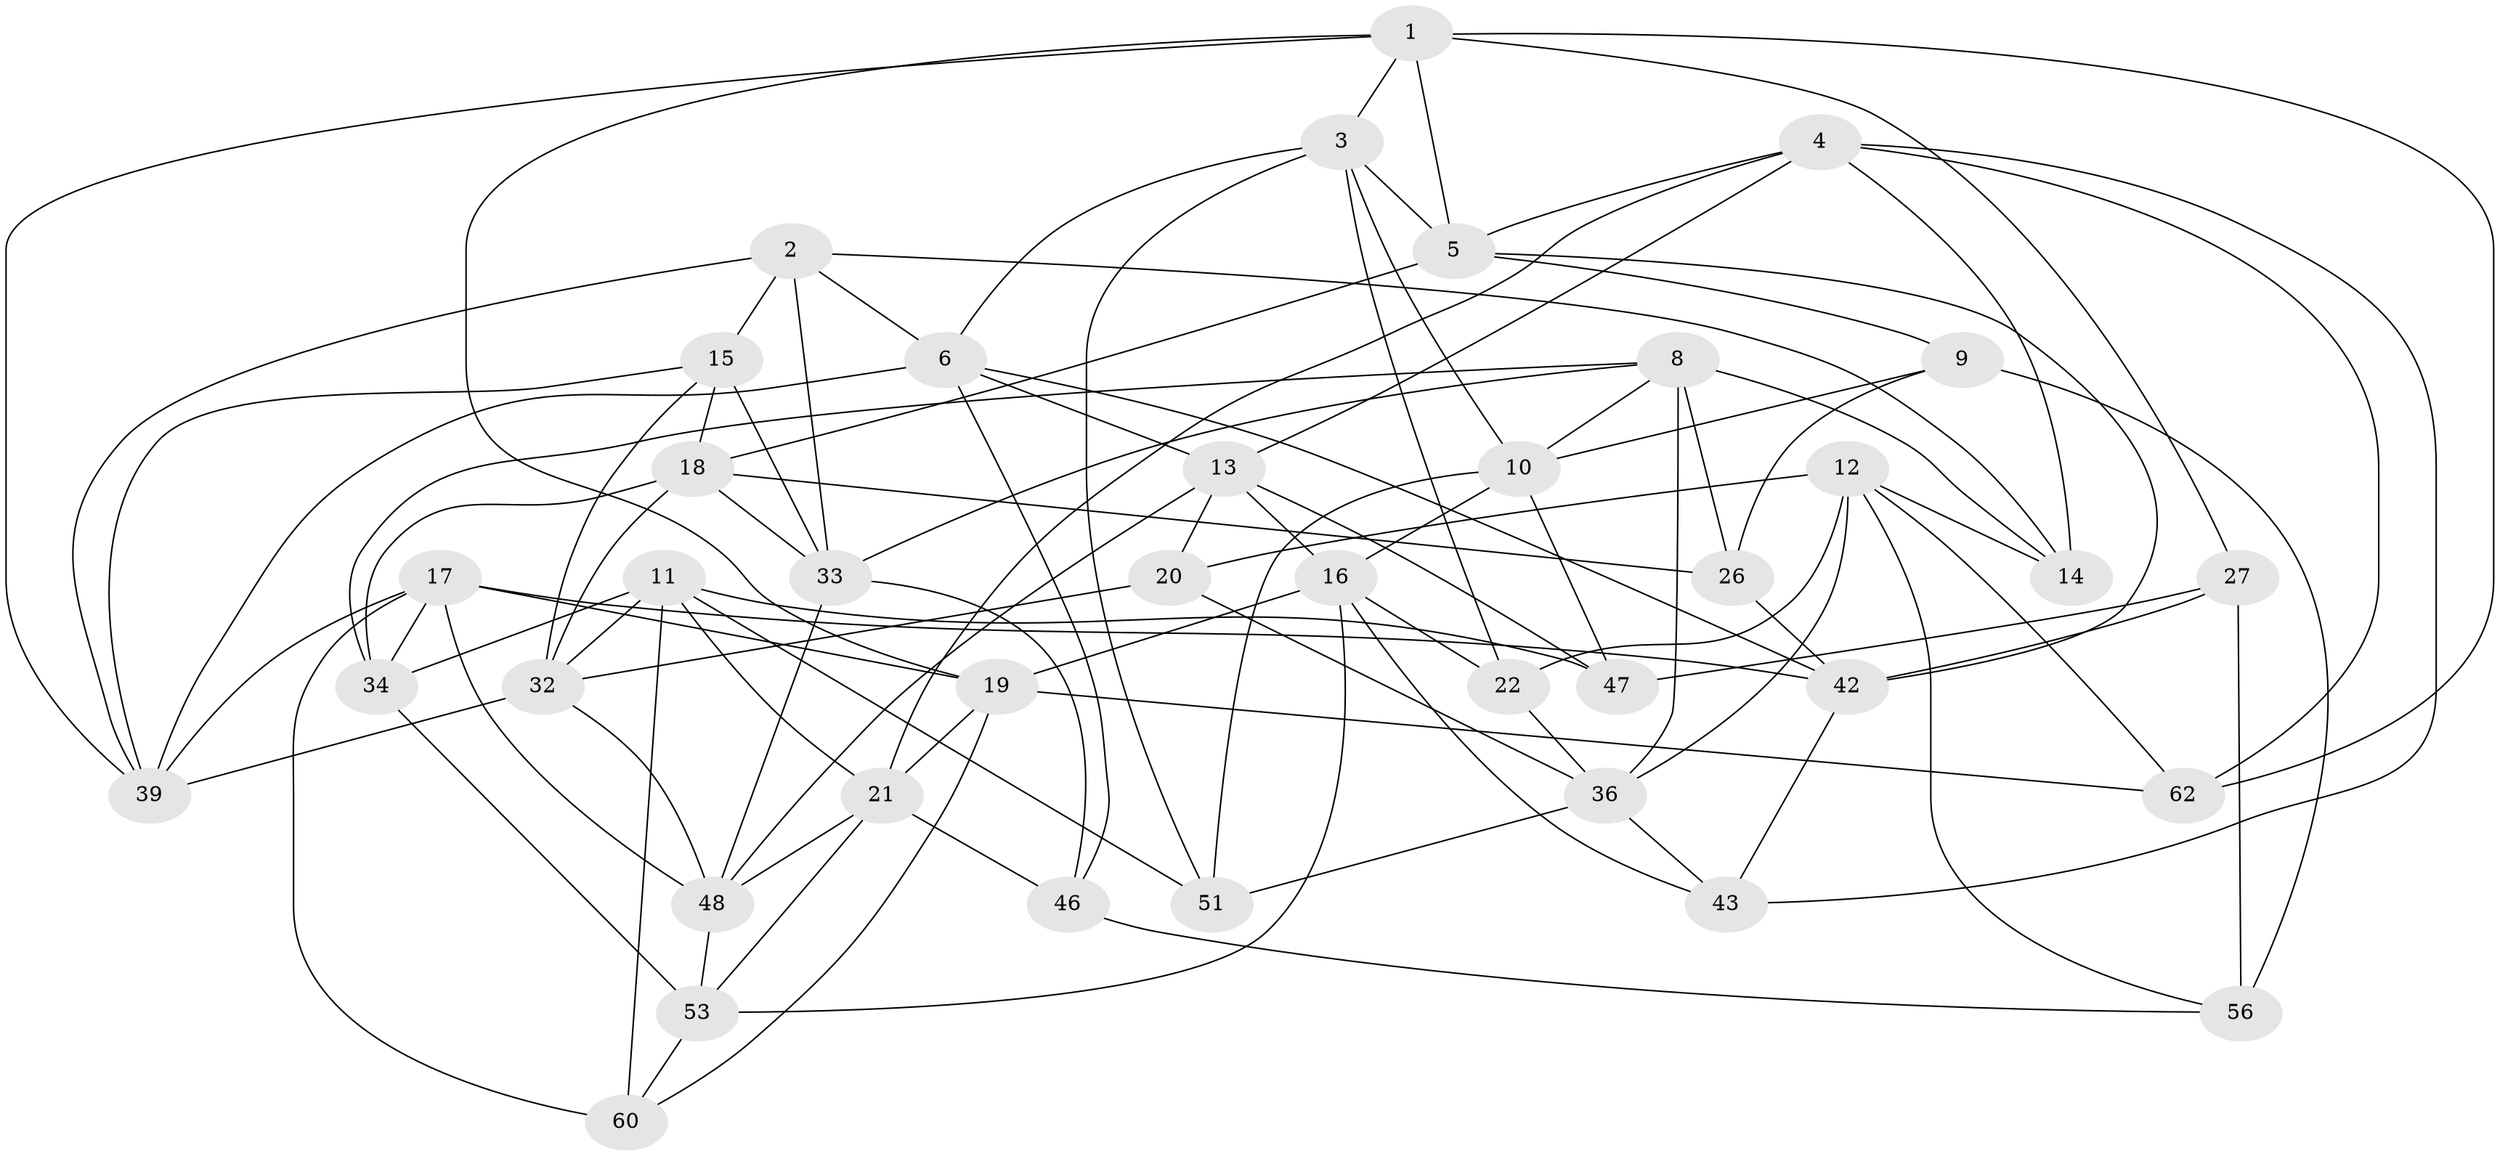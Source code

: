 // original degree distribution, {4: 1.0}
// Generated by graph-tools (version 1.1) at 2025/42/03/06/25 10:42:21]
// undirected, 38 vertices, 99 edges
graph export_dot {
graph [start="1"]
  node [color=gray90,style=filled];
  1 [super="+23"];
  2 [super="+58"];
  3 [super="+7"];
  4 [super="+25"];
  5 [super="+24"];
  6 [super="+63"];
  8 [super="+31"];
  9;
  10 [super="+29"];
  11 [super="+28"];
  12 [super="+40"];
  13 [super="+61"];
  14;
  15 [super="+41"];
  16 [super="+44"];
  17 [super="+35"];
  18 [super="+30"];
  19 [super="+54"];
  20;
  21 [super="+38"];
  22;
  26;
  27;
  32 [super="+50"];
  33 [super="+52"];
  34 [super="+37"];
  36 [super="+49"];
  39 [super="+45"];
  42 [super="+57"];
  43;
  46;
  47;
  48 [super="+59"];
  51;
  53 [super="+55"];
  56;
  60;
  62;
  1 -- 62;
  1 -- 27;
  1 -- 5;
  1 -- 3;
  1 -- 19;
  1 -- 39;
  2 -- 6;
  2 -- 14;
  2 -- 39;
  2 -- 15 [weight=2];
  2 -- 33;
  3 -- 5;
  3 -- 22;
  3 -- 51;
  3 -- 10;
  3 -- 6;
  4 -- 14;
  4 -- 21;
  4 -- 43;
  4 -- 62;
  4 -- 5;
  4 -- 13;
  5 -- 42;
  5 -- 9;
  5 -- 18;
  6 -- 42;
  6 -- 46;
  6 -- 13;
  6 -- 39;
  8 -- 26;
  8 -- 33;
  8 -- 36;
  8 -- 14;
  8 -- 34;
  8 -- 10;
  9 -- 56;
  9 -- 26;
  9 -- 10;
  10 -- 47;
  10 -- 16;
  10 -- 51;
  11 -- 60;
  11 -- 47;
  11 -- 32;
  11 -- 51;
  11 -- 34;
  11 -- 21;
  12 -- 20;
  12 -- 22;
  12 -- 62;
  12 -- 56;
  12 -- 36;
  12 -- 14;
  13 -- 16;
  13 -- 47;
  13 -- 48;
  13 -- 20;
  15 -- 18;
  15 -- 39;
  15 -- 32;
  15 -- 33;
  16 -- 43;
  16 -- 19;
  16 -- 53;
  16 -- 22;
  17 -- 42;
  17 -- 19;
  17 -- 39;
  17 -- 48;
  17 -- 34;
  17 -- 60;
  18 -- 26;
  18 -- 34;
  18 -- 32;
  18 -- 33;
  19 -- 60;
  19 -- 21;
  19 -- 62;
  20 -- 32;
  20 -- 36;
  21 -- 53;
  21 -- 46;
  21 -- 48;
  22 -- 36;
  26 -- 42;
  27 -- 56;
  27 -- 42;
  27 -- 47;
  32 -- 39;
  32 -- 48;
  33 -- 48;
  33 -- 46;
  34 -- 53 [weight=2];
  36 -- 51;
  36 -- 43;
  42 -- 43;
  46 -- 56;
  48 -- 53;
  53 -- 60;
}

